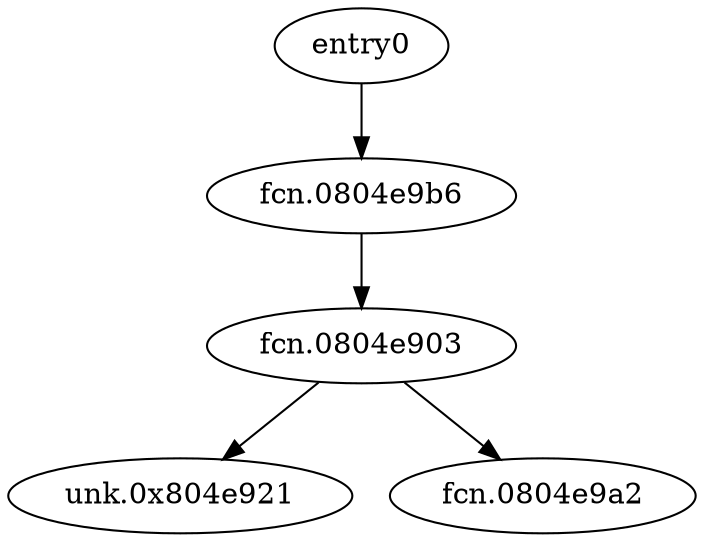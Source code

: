 digraph code {
  "0x0804e6d0" [label="entry0"];
  "0x0804e6d0" -> "0x0804e9b6";
  "0x0804e9b6" [label="fcn.0804e9b6"];
  "0x0804e9b6" [label="fcn.0804e9b6"];
  "0x0804e9b6" -> "0x0804e903";
  "0x0804e903" [label="fcn.0804e903"];
  "0x0804e903" [label="fcn.0804e903"];
  "0x0804e903" -> "0x0804e921";
  "0x0804e921" [label="unk.0x804e921"];
  "0x0804e903" -> "0x0804e9a2";
  "0x0804e9a2" [label="fcn.0804e9a2"];
}